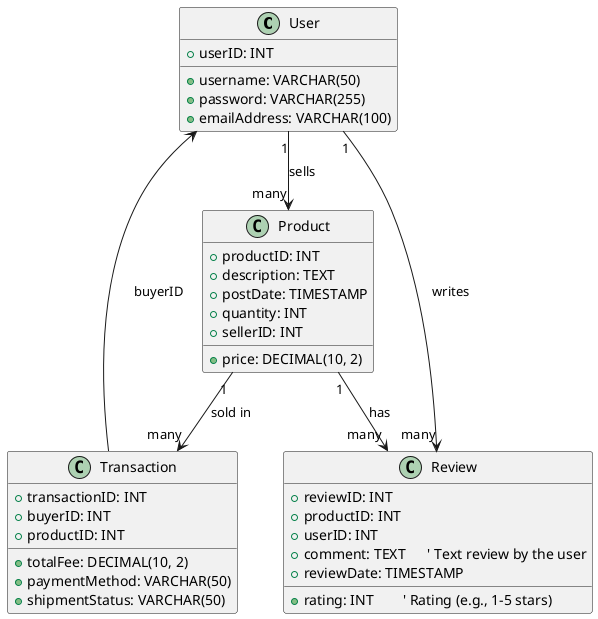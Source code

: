 @startuml
' Define User class
class User {
    + userID: INT
    + username: VARCHAR(50)
    + password: VARCHAR(255)
    + emailAddress: VARCHAR(100)
}

' Define Product class
class Product {
    + productID: INT
    + description: TEXT
    + price: DECIMAL(10, 2)
    + postDate: TIMESTAMP
    + quantity: INT
    + sellerID: INT
}

' Define Transaction class
class Transaction {
    + transactionID: INT
    + buyerID: INT
    + productID: INT
    + totalFee: DECIMAL(10, 2)
    + paymentMethod: VARCHAR(50)
    + shipmentStatus: VARCHAR(50)
}

' Define Review class
class Review {
    + reviewID: INT
    + productID: INT
    + userID: INT
    + rating: INT        ' Rating (e.g., 1-5 stars)
    + comment: TEXT      ' Text review by the user
    + reviewDate: TIMESTAMP
}

' Relationships
User "1" --> "many" Product : sells
Product "1" --> "many" Transaction : sold in
Transaction --> User : buyerID
User "1" --> "many" Review : writes
Product "1" --> "many" Review : has
@enduml
